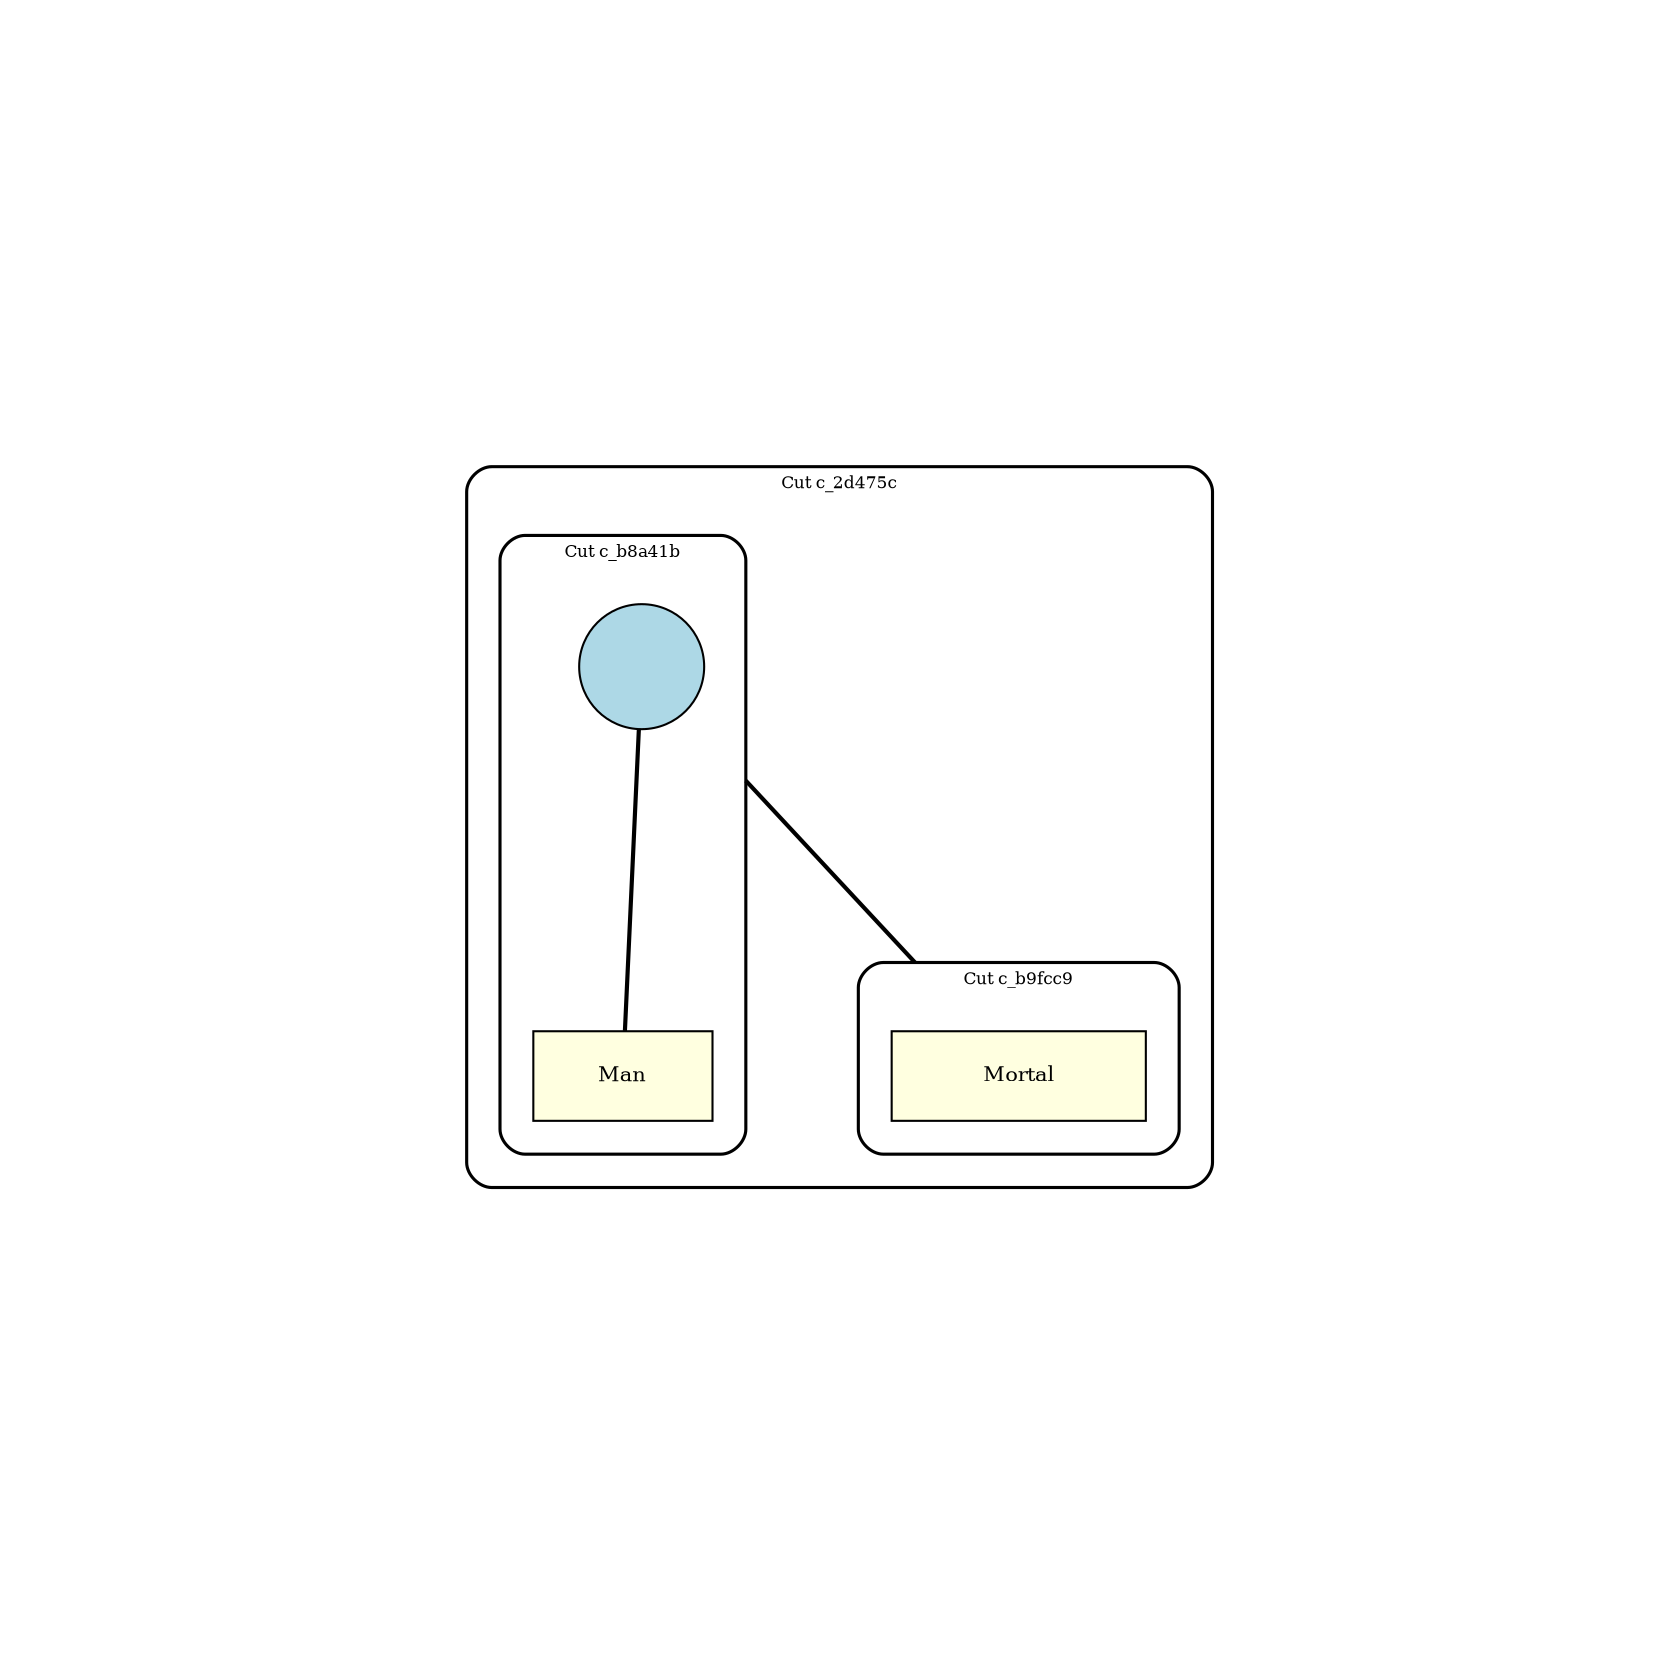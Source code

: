 graph EG {
    // ENHANCED: Dau convention layout with proper spacing
    graph [clusterrank=local, compound=true, newrank=true, rankdir=TB,
           overlap=false, splines=true, concentrate=false];
    
    // Enhanced spacing for Dau visual conventions
    node [shape=circle, width=0.4, height=0.4, fixedsize=true,
          fontsize=10, margin=0.2];
    edge [arrowhead=none, len=3.5, minlen=2.5, weight=1.0];
    
    // Spacing parameters for visual clarity (compact defaults)
    nodesep=1.2;        // Compact node separation
    ranksep=1.0;        // Compact rank separation
    margin=1.5;         // Keep graph margin modest
    pad="1.5,1.5";      // Keep padding modest
    sep="+8";           // Compact minimum separation

  
  // Default node styling with proper sizing
  node [shape=circle, style=filled, fillcolor=lightblue, fontsize=10];
  edge [fontsize=9, labeldistance=1.5, labelangle=0];

  subgraph cluster_c_2d475c73 {
    label="Cut c_2d475c";
    style=rounded;
    color=black;
    penwidth=1.5;
    margin=16.00;  // Padding around cut contents
    labelloc=top;
    fontsize=8;
    // Leverage Graphviz hierarchical layout
    clusterrank=local;  // Layout this cluster separately

    subgraph cluster_c_b9fcc9c7 {
      label="Cut c_b9fcc9";
      style=rounded;
      color=black;
      penwidth=1.5;
      margin=16.00;  // Padding around cut contents
      labelloc=top;
      fontsize=8;
      // Leverage Graphviz hierarchical layout
      clusterrank=local;  // Layout this cluster separately

      e_55ab8abc [label="Mortal", shape=box, fillcolor=lightyellow, width=1.70, height=0.60, fixedsize=true];
    }

    subgraph cluster_c_b8a41be2 {
      label="Cut c_b8a41b";
      style=rounded;
      color=black;
      penwidth=1.5;
      margin=16.00;  // Padding around cut contents
      labelloc=top;
      fontsize=8;
      // Leverage Graphviz hierarchical layout
      clusterrank=local;  // Layout this cluster separately

      v_d6fc2f3d [label="", width=0.84, height=0.65, fixedsize=true];
      e_37947ebe [label="Man", shape=box, fillcolor=lightyellow, width=1.20, height=0.60, fixedsize=true];
    }

  }

  v_d6fc2f3d -- e_37947ebe [style=bold, penwidth=2, lhead=cluster_c_b8a41be2, ltail=cluster_c_b8a41be2];
  v_d6fc2f3d -- e_55ab8abc [style=bold, penwidth=2, lhead=cluster_c_b9fcc9c7, ltail=cluster_c_b8a41be2];

}